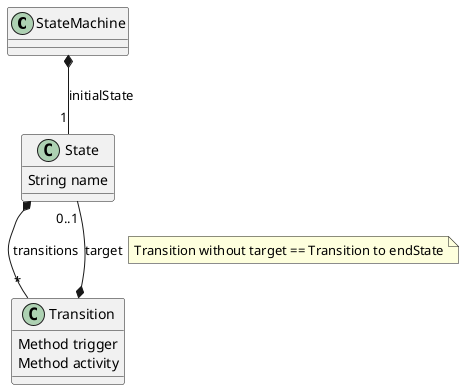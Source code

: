 @startuml

	class StateMachine {
	}
	
	class State {
		String name
	}
	
	class Transition {
		Method trigger
		Method activity
	} 
	
	StateMachine *-- "1" State : initialState
	State *-- "*" Transition : transitions
	Transition *-- "0..1" State : target
	note right on link
		Transition without target == Transition to endState
	end note

@enduml